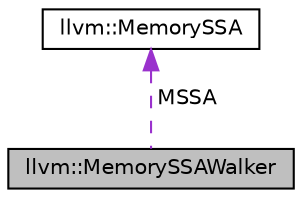 digraph "llvm::MemorySSAWalker"
{
 // LATEX_PDF_SIZE
  bgcolor="transparent";
  edge [fontname="Helvetica",fontsize="10",labelfontname="Helvetica",labelfontsize="10"];
  node [fontname="Helvetica",fontsize="10",shape=record];
  Node1 [label="llvm::MemorySSAWalker",height=0.2,width=0.4,color="black", fillcolor="grey75", style="filled", fontcolor="black",tooltip="This is the generic walker interface for walkers of MemorySSA."];
  Node2 -> Node1 [dir="back",color="darkorchid3",fontsize="10",style="dashed",label=" MSSA" ,fontname="Helvetica"];
  Node2 [label="llvm::MemorySSA",height=0.2,width=0.4,color="black",URL="$classllvm_1_1MemorySSA.html",tooltip="Encapsulates MemorySSA, including all data associated with memory accesses."];
}
